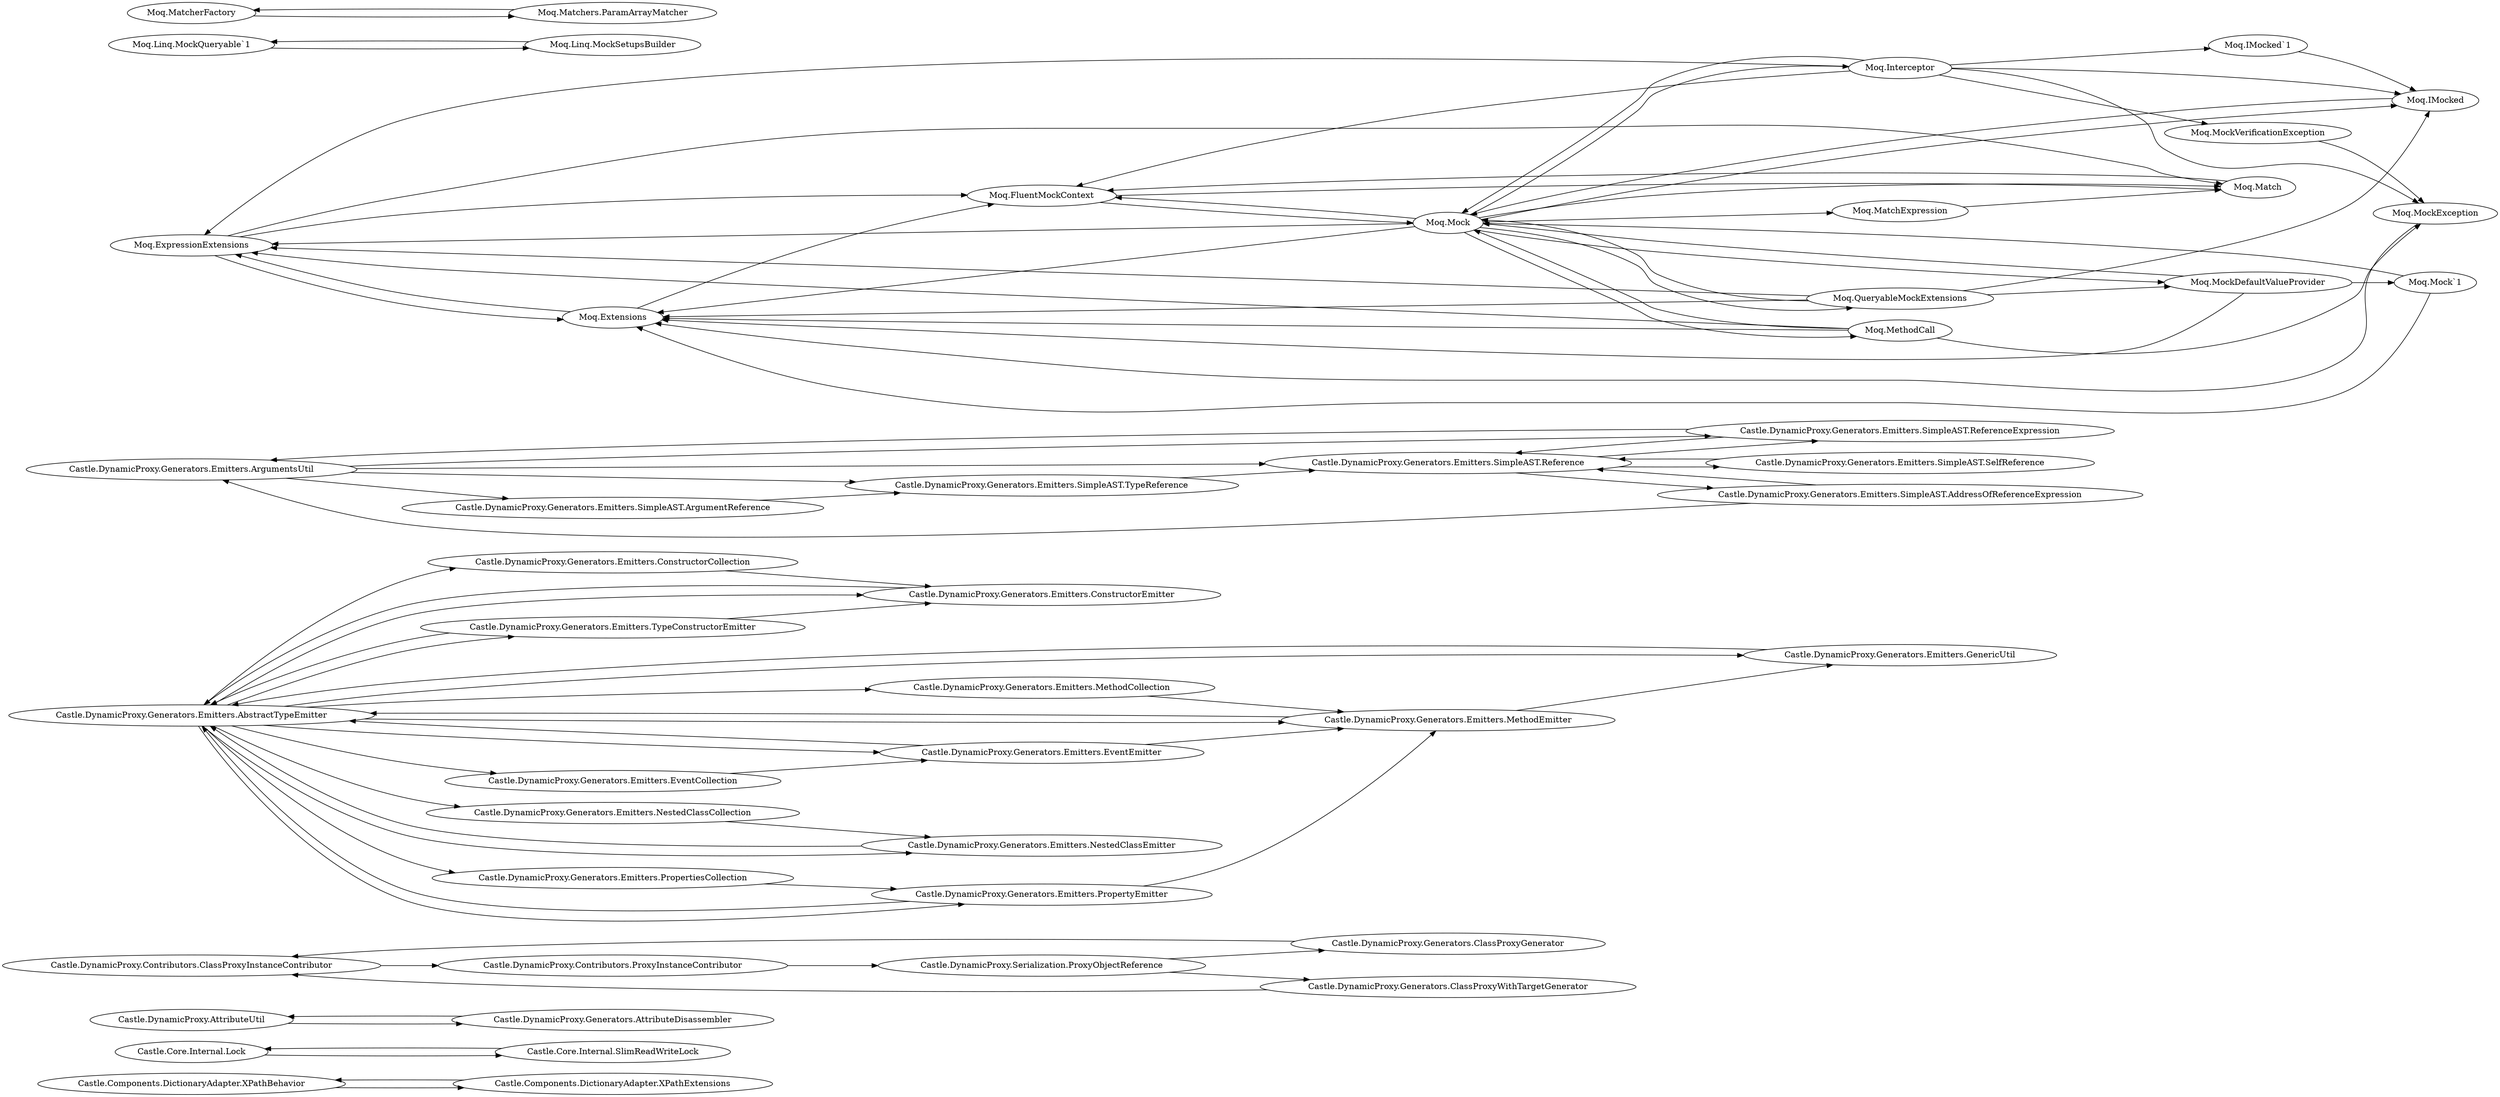 digraph G {
    page="40,60"; 
    ratio=auto;
    rankdir=LR;
    fontsize=10;
   "Castle.Components.DictionaryAdapter.XPathBehavior" -> { rank=none; "Castle.Components.DictionaryAdapter.XPathExtensions" }
   "Castle.Components.DictionaryAdapter.XPathExtensions" -> { rank=none; "Castle.Components.DictionaryAdapter.XPathBehavior" }
   "Castle.Core.Internal.Lock" -> { rank=none; "Castle.Core.Internal.SlimReadWriteLock" }
   "Castle.Core.Internal.SlimReadWriteLock" -> { rank=none; "Castle.Core.Internal.Lock" }
   "Castle.DynamicProxy.AttributeUtil" -> { rank=none; "Castle.DynamicProxy.Generators.AttributeDisassembler" }
   "Castle.DynamicProxy.Contributors.ClassProxyInstanceContributor" -> { rank=none; "Castle.DynamicProxy.Contributors.ProxyInstanceContributor" }
   "Castle.DynamicProxy.Contributors.ProxyInstanceContributor" -> { rank=none; "Castle.DynamicProxy.Serialization.ProxyObjectReference" }
   "Castle.DynamicProxy.Generators.AttributeDisassembler" -> { rank=none; "Castle.DynamicProxy.AttributeUtil" }
   "Castle.DynamicProxy.Generators.ClassProxyGenerator" -> { rank=none; "Castle.DynamicProxy.Contributors.ClassProxyInstanceContributor" }
   "Castle.DynamicProxy.Generators.ClassProxyWithTargetGenerator" -> { rank=none; "Castle.DynamicProxy.Contributors.ClassProxyInstanceContributor" }
   "Castle.DynamicProxy.Generators.Emitters.AbstractTypeEmitter" -> { rank=none; "Castle.DynamicProxy.Generators.Emitters.ConstructorCollection"; "Castle.DynamicProxy.Generators.Emitters.ConstructorEmitter"; "Castle.DynamicProxy.Generators.Emitters.EventCollection"; "Castle.DynamicProxy.Generators.Emitters.EventEmitter"; "Castle.DynamicProxy.Generators.Emitters.GenericUtil"; "Castle.DynamicProxy.Generators.Emitters.MethodCollection"; "Castle.DynamicProxy.Generators.Emitters.MethodEmitter"; "Castle.DynamicProxy.Generators.Emitters.NestedClassCollection"; "Castle.DynamicProxy.Generators.Emitters.NestedClassEmitter"; "Castle.DynamicProxy.Generators.Emitters.PropertiesCollection"; "Castle.DynamicProxy.Generators.Emitters.PropertyEmitter"; "Castle.DynamicProxy.Generators.Emitters.TypeConstructorEmitter" }
   "Castle.DynamicProxy.Generators.Emitters.ArgumentsUtil" -> { rank=none; "Castle.DynamicProxy.Generators.Emitters.SimpleAST.ArgumentReference"; "Castle.DynamicProxy.Generators.Emitters.SimpleAST.Reference"; "Castle.DynamicProxy.Generators.Emitters.SimpleAST.ReferenceExpression"; "Castle.DynamicProxy.Generators.Emitters.SimpleAST.TypeReference" }
   "Castle.DynamicProxy.Generators.Emitters.ConstructorCollection" -> { rank=none; "Castle.DynamicProxy.Generators.Emitters.ConstructorEmitter" }
   "Castle.DynamicProxy.Generators.Emitters.ConstructorEmitter" -> { rank=none; "Castle.DynamicProxy.Generators.Emitters.AbstractTypeEmitter" }
   "Castle.DynamicProxy.Generators.Emitters.EventCollection" -> { rank=none; "Castle.DynamicProxy.Generators.Emitters.EventEmitter" }
   "Castle.DynamicProxy.Generators.Emitters.EventEmitter" -> { rank=none; "Castle.DynamicProxy.Generators.Emitters.AbstractTypeEmitter"; "Castle.DynamicProxy.Generators.Emitters.MethodEmitter" }
   "Castle.DynamicProxy.Generators.Emitters.GenericUtil" -> { rank=none; "Castle.DynamicProxy.Generators.Emitters.AbstractTypeEmitter" }
   "Castle.DynamicProxy.Generators.Emitters.MethodCollection" -> { rank=none; "Castle.DynamicProxy.Generators.Emitters.MethodEmitter" }
   "Castle.DynamicProxy.Generators.Emitters.MethodEmitter" -> { rank=none; "Castle.DynamicProxy.Generators.Emitters.AbstractTypeEmitter"; "Castle.DynamicProxy.Generators.Emitters.GenericUtil" }
   "Castle.DynamicProxy.Generators.Emitters.NestedClassCollection" -> { rank=none; "Castle.DynamicProxy.Generators.Emitters.NestedClassEmitter" }
   "Castle.DynamicProxy.Generators.Emitters.NestedClassEmitter" -> { rank=none; "Castle.DynamicProxy.Generators.Emitters.AbstractTypeEmitter" }
   "Castle.DynamicProxy.Generators.Emitters.PropertiesCollection" -> { rank=none; "Castle.DynamicProxy.Generators.Emitters.PropertyEmitter" }
   "Castle.DynamicProxy.Generators.Emitters.PropertyEmitter" -> { rank=none; "Castle.DynamicProxy.Generators.Emitters.AbstractTypeEmitter"; "Castle.DynamicProxy.Generators.Emitters.MethodEmitter" }
   "Castle.DynamicProxy.Generators.Emitters.SimpleAST.AddressOfReferenceExpression" -> { rank=none; "Castle.DynamicProxy.Generators.Emitters.ArgumentsUtil"; "Castle.DynamicProxy.Generators.Emitters.SimpleAST.Reference" }
   "Castle.DynamicProxy.Generators.Emitters.SimpleAST.ArgumentReference" -> { rank=none; "Castle.DynamicProxy.Generators.Emitters.SimpleAST.TypeReference" }
   "Castle.DynamicProxy.Generators.Emitters.SimpleAST.Reference" -> { rank=none; "Castle.DynamicProxy.Generators.Emitters.SimpleAST.AddressOfReferenceExpression"; "Castle.DynamicProxy.Generators.Emitters.SimpleAST.ReferenceExpression"; "Castle.DynamicProxy.Generators.Emitters.SimpleAST.SelfReference" }
   "Castle.DynamicProxy.Generators.Emitters.SimpleAST.ReferenceExpression" -> { rank=none; "Castle.DynamicProxy.Generators.Emitters.ArgumentsUtil"; "Castle.DynamicProxy.Generators.Emitters.SimpleAST.Reference" }
   "Castle.DynamicProxy.Generators.Emitters.SimpleAST.SelfReference" -> { rank=none; "Castle.DynamicProxy.Generators.Emitters.SimpleAST.Reference" }
   "Castle.DynamicProxy.Generators.Emitters.SimpleAST.TypeReference" -> { rank=none; "Castle.DynamicProxy.Generators.Emitters.SimpleAST.Reference" }
   "Castle.DynamicProxy.Generators.Emitters.TypeConstructorEmitter" -> { rank=none; "Castle.DynamicProxy.Generators.Emitters.AbstractTypeEmitter"; "Castle.DynamicProxy.Generators.Emitters.ConstructorEmitter" }
   "Castle.DynamicProxy.Serialization.ProxyObjectReference" -> { rank=none; "Castle.DynamicProxy.Generators.ClassProxyGenerator"; "Castle.DynamicProxy.Generators.ClassProxyWithTargetGenerator" }
   "Moq.ExpressionExtensions" -> { rank=none; "Moq.Extensions"; "Moq.FluentMockContext"; "Moq.Match" }
   "Moq.Extensions" -> { rank=none; "Moq.ExpressionExtensions"; "Moq.FluentMockContext" }
   "Moq.FluentMockContext" -> { rank=none; "Moq.Match"; "Moq.Mock" }
   "Moq.IMocked" -> { rank=none; "Moq.Mock" }
   "Moq.IMocked`1" -> { rank=none; "Moq.IMocked" }
   "Moq.Interceptor" -> { rank=none; "Moq.ExpressionExtensions"; "Moq.FluentMockContext"; "Moq.IMocked"; "Moq.IMocked`1"; "Moq.Mock"; "Moq.MockException"; "Moq.MockVerificationException" }
   "Moq.Linq.MockQueryable`1" -> { rank=none; "Moq.Linq.MockSetupsBuilder" }
   "Moq.Linq.MockSetupsBuilder" -> { rank=none; "Moq.Linq.MockQueryable`1" }
   "Moq.Match" -> { rank=none; "Moq.FluentMockContext" }
   "Moq.MatchExpression" -> { rank=none; "Moq.Match" }
   "Moq.MatcherFactory" -> { rank=none; "Moq.Matchers.ParamArrayMatcher" }
   "Moq.Matchers.ParamArrayMatcher" -> { rank=none; "Moq.MatcherFactory" }
   "Moq.MethodCall" -> { rank=none; "Moq.ExpressionExtensions"; "Moq.Extensions"; "Moq.Mock"; "Moq.MockException" }
   "Moq.Mock" -> { rank=none; "Moq.ExpressionExtensions"; "Moq.Extensions"; "Moq.FluentMockContext"; "Moq.IMocked"; "Moq.Interceptor"; "Moq.Match"; "Moq.MatchExpression"; "Moq.MethodCall"; "Moq.MockDefaultValueProvider"; "Moq.QueryableMockExtensions" }
   "Moq.MockDefaultValueProvider" -> { rank=none; "Moq.Extensions"; "Moq.Mock"; "Moq.Mock`1" }
   "Moq.MockException" -> { rank=none; "Moq.Extensions" }
   "Moq.MockVerificationException" -> { rank=none; "Moq.MockException" }
   "Moq.Mock`1" -> { rank=none; "Moq.Extensions"; "Moq.Mock" }
   "Moq.QueryableMockExtensions" -> { rank=none; "Moq.ExpressionExtensions"; "Moq.Extensions"; "Moq.IMocked"; "Moq.Mock"; "Moq.MockDefaultValueProvider" }
   }
